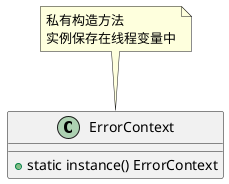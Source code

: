 @startuml

class ErrorContext {
    + static instance() ErrorContext
}
note top of ErrorContext
私有构造方法
实例保存在线程变量中
end note

@enduml